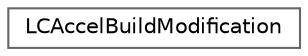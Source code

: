 digraph "类继承关系图"
{
 // LATEX_PDF_SIZE
  bgcolor="transparent";
  edge [fontname=Helvetica,fontsize=10,labelfontname=Helvetica,labelfontsize=10];
  node [fontname=Helvetica,fontsize=10,shape=box,height=0.2,width=0.4];
  rankdir="LR";
  Node0 [id="Node000000",label="LCAccelBuildModification",height=0.2,width=0.4,color="grey40", fillcolor="white", style="filled",URL="$struct_l_c_accel_build_modification.html",tooltip=" "];
}
